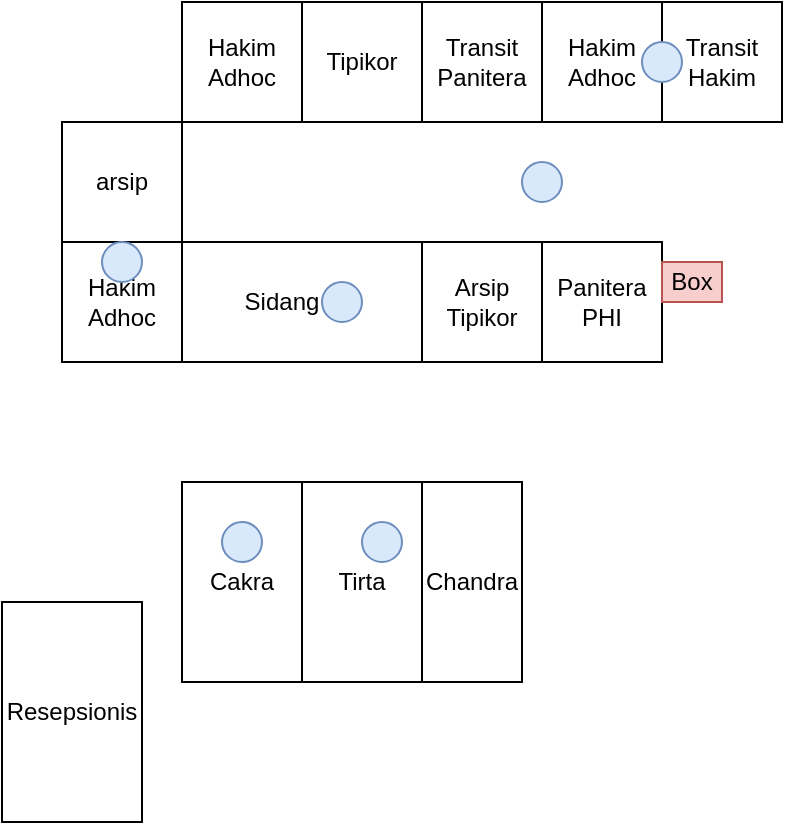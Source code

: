 <mxfile version="28.2.3">
  <diagram name="Halaman-1" id="az54pb0F4cr5IwkwVd1K">
    <mxGraphModel dx="644" dy="508" grid="1" gridSize="10" guides="1" tooltips="1" connect="1" arrows="1" fold="1" page="1" pageScale="1" pageWidth="827" pageHeight="1169" math="0" shadow="0">
      <root>
        <mxCell id="0" />
        <mxCell id="1" parent="0" />
        <mxCell id="dwwiyGuOX5f8FYx5m3xg-1" value="Hakim Adhoc" style="rounded=0;whiteSpace=wrap;html=1;" vertex="1" parent="1">
          <mxGeometry x="460" y="80" width="60" height="60" as="geometry" />
        </mxCell>
        <mxCell id="dwwiyGuOX5f8FYx5m3xg-2" value="Tipikor" style="rounded=0;whiteSpace=wrap;html=1;" vertex="1" parent="1">
          <mxGeometry x="520" y="80" width="60" height="60" as="geometry" />
        </mxCell>
        <mxCell id="dwwiyGuOX5f8FYx5m3xg-3" value="Transit Panitera" style="rounded=0;whiteSpace=wrap;html=1;" vertex="1" parent="1">
          <mxGeometry x="580" y="80" width="60" height="60" as="geometry" />
        </mxCell>
        <mxCell id="dwwiyGuOX5f8FYx5m3xg-4" value="Hakim Adhoc" style="rounded=0;whiteSpace=wrap;html=1;" vertex="1" parent="1">
          <mxGeometry x="640" y="80" width="60" height="60" as="geometry" />
        </mxCell>
        <mxCell id="dwwiyGuOX5f8FYx5m3xg-5" value="Transit Hakim" style="rounded=0;whiteSpace=wrap;html=1;" vertex="1" parent="1">
          <mxGeometry x="700" y="80" width="60" height="60" as="geometry" />
        </mxCell>
        <mxCell id="dwwiyGuOX5f8FYx5m3xg-6" value="arsip" style="rounded=0;whiteSpace=wrap;html=1;" vertex="1" parent="1">
          <mxGeometry x="400" y="140" width="60" height="60" as="geometry" />
        </mxCell>
        <mxCell id="dwwiyGuOX5f8FYx5m3xg-7" value="Hakim Adhoc" style="rounded=0;whiteSpace=wrap;html=1;" vertex="1" parent="1">
          <mxGeometry x="400" y="200" width="60" height="60" as="geometry" />
        </mxCell>
        <mxCell id="dwwiyGuOX5f8FYx5m3xg-8" value="Sidang Lt2" style="rounded=0;whiteSpace=wrap;html=1;" vertex="1" parent="1">
          <mxGeometry x="460" y="200" width="120" height="60" as="geometry" />
        </mxCell>
        <mxCell id="dwwiyGuOX5f8FYx5m3xg-9" value="Arsip Tipikor" style="rounded=0;whiteSpace=wrap;html=1;" vertex="1" parent="1">
          <mxGeometry x="580" y="200" width="60" height="60" as="geometry" />
        </mxCell>
        <mxCell id="dwwiyGuOX5f8FYx5m3xg-10" value="Panitera PHI" style="rounded=0;whiteSpace=wrap;html=1;" vertex="1" parent="1">
          <mxGeometry x="640" y="200" width="60" height="60" as="geometry" />
        </mxCell>
        <mxCell id="dwwiyGuOX5f8FYx5m3xg-11" value="Cakra" style="rounded=0;whiteSpace=wrap;html=1;" vertex="1" parent="1">
          <mxGeometry x="460" y="320" width="60" height="100" as="geometry" />
        </mxCell>
        <mxCell id="dwwiyGuOX5f8FYx5m3xg-12" value="Tirta" style="rounded=0;whiteSpace=wrap;html=1;" vertex="1" parent="1">
          <mxGeometry x="520" y="320" width="60" height="100" as="geometry" />
        </mxCell>
        <mxCell id="dwwiyGuOX5f8FYx5m3xg-13" value="Chandra" style="rounded=0;whiteSpace=wrap;html=1;" vertex="1" parent="1">
          <mxGeometry x="580" y="320" width="50" height="100" as="geometry" />
        </mxCell>
        <mxCell id="dwwiyGuOX5f8FYx5m3xg-14" value="" style="ellipse;whiteSpace=wrap;html=1;aspect=fixed;fillColor=#dae8fc;strokeColor=#6c8ebf;" vertex="1" parent="1">
          <mxGeometry x="690" y="100" width="20" height="20" as="geometry" />
        </mxCell>
        <mxCell id="dwwiyGuOX5f8FYx5m3xg-15" value="" style="ellipse;whiteSpace=wrap;html=1;aspect=fixed;fillColor=#dae8fc;strokeColor=#6c8ebf;" vertex="1" parent="1">
          <mxGeometry x="630" y="160" width="20" height="20" as="geometry" />
        </mxCell>
        <mxCell id="dwwiyGuOX5f8FYx5m3xg-16" value="" style="ellipse;whiteSpace=wrap;html=1;aspect=fixed;fillColor=#dae8fc;strokeColor=#6c8ebf;" vertex="1" parent="1">
          <mxGeometry x="530" y="220" width="20" height="20" as="geometry" />
        </mxCell>
        <mxCell id="dwwiyGuOX5f8FYx5m3xg-17" value="" style="ellipse;whiteSpace=wrap;html=1;aspect=fixed;fillColor=#dae8fc;strokeColor=#6c8ebf;" vertex="1" parent="1">
          <mxGeometry x="420" y="200" width="20" height="20" as="geometry" />
        </mxCell>
        <mxCell id="dwwiyGuOX5f8FYx5m3xg-18" value="" style="ellipse;whiteSpace=wrap;html=1;aspect=fixed;fillColor=#dae8fc;strokeColor=#6c8ebf;" vertex="1" parent="1">
          <mxGeometry x="480" y="340" width="20" height="20" as="geometry" />
        </mxCell>
        <mxCell id="dwwiyGuOX5f8FYx5m3xg-19" value="" style="ellipse;whiteSpace=wrap;html=1;aspect=fixed;fillColor=#dae8fc;strokeColor=#6c8ebf;" vertex="1" parent="1">
          <mxGeometry x="550" y="340" width="20" height="20" as="geometry" />
        </mxCell>
        <mxCell id="dwwiyGuOX5f8FYx5m3xg-20" value="Resepsionis" style="rounded=0;whiteSpace=wrap;html=1;" vertex="1" parent="1">
          <mxGeometry x="370" y="380" width="70" height="110" as="geometry" />
        </mxCell>
        <mxCell id="dwwiyGuOX5f8FYx5m3xg-21" value="Box" style="rounded=0;whiteSpace=wrap;html=1;fillColor=#f8cecc;strokeColor=#b85450;" vertex="1" parent="1">
          <mxGeometry x="700" y="210" width="30" height="20" as="geometry" />
        </mxCell>
      </root>
    </mxGraphModel>
  </diagram>
</mxfile>
